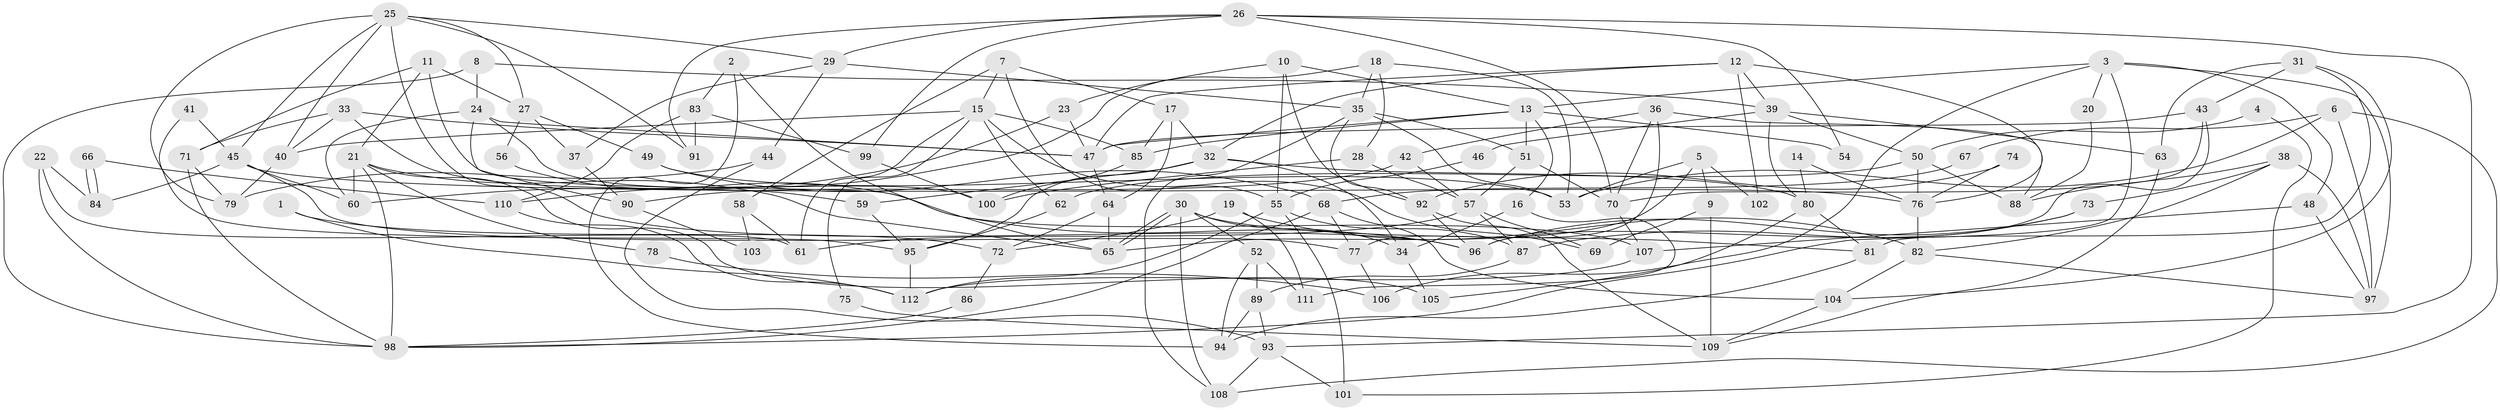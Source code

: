 // coarse degree distribution, {4: 0.23214285714285715, 2: 0.17857142857142858, 5: 0.16071428571428573, 3: 0.19642857142857142, 6: 0.07142857142857142, 7: 0.017857142857142856, 9: 0.017857142857142856, 8: 0.03571428571428571, 11: 0.05357142857142857, 13: 0.017857142857142856, 14: 0.017857142857142856}
// Generated by graph-tools (version 1.1) at 2025/02/03/05/25 17:02:41]
// undirected, 112 vertices, 224 edges
graph export_dot {
graph [start="1"]
  node [color=gray90,style=filled];
  1;
  2;
  3;
  4;
  5;
  6;
  7;
  8;
  9;
  10;
  11;
  12;
  13;
  14;
  15;
  16;
  17;
  18;
  19;
  20;
  21;
  22;
  23;
  24;
  25;
  26;
  27;
  28;
  29;
  30;
  31;
  32;
  33;
  34;
  35;
  36;
  37;
  38;
  39;
  40;
  41;
  42;
  43;
  44;
  45;
  46;
  47;
  48;
  49;
  50;
  51;
  52;
  53;
  54;
  55;
  56;
  57;
  58;
  59;
  60;
  61;
  62;
  63;
  64;
  65;
  66;
  67;
  68;
  69;
  70;
  71;
  72;
  73;
  74;
  75;
  76;
  77;
  78;
  79;
  80;
  81;
  82;
  83;
  84;
  85;
  86;
  87;
  88;
  89;
  90;
  91;
  92;
  93;
  94;
  95;
  96;
  97;
  98;
  99;
  100;
  101;
  102;
  103;
  104;
  105;
  106;
  107;
  108;
  109;
  110;
  111;
  112;
  1 -- 112;
  1 -- 72;
  2 -- 83;
  2 -- 65;
  2 -- 94;
  3 -- 48;
  3 -- 98;
  3 -- 13;
  3 -- 20;
  3 -- 97;
  3 -- 106;
  4 -- 50;
  4 -- 101;
  5 -- 65;
  5 -- 53;
  5 -- 9;
  5 -- 102;
  6 -- 97;
  6 -- 53;
  6 -- 67;
  6 -- 108;
  7 -- 15;
  7 -- 55;
  7 -- 17;
  7 -- 58;
  8 -- 39;
  8 -- 98;
  8 -- 24;
  9 -- 69;
  9 -- 109;
  10 -- 13;
  10 -- 92;
  10 -- 23;
  10 -- 55;
  11 -- 21;
  11 -- 71;
  11 -- 27;
  11 -- 107;
  12 -- 76;
  12 -- 39;
  12 -- 32;
  12 -- 47;
  12 -- 102;
  13 -- 47;
  13 -- 16;
  13 -- 51;
  13 -- 54;
  13 -- 85;
  14 -- 76;
  14 -- 80;
  15 -- 85;
  15 -- 62;
  15 -- 40;
  15 -- 61;
  15 -- 69;
  15 -- 75;
  16 -- 34;
  16 -- 111;
  17 -- 32;
  17 -- 64;
  17 -- 85;
  18 -- 53;
  18 -- 35;
  18 -- 28;
  18 -- 110;
  19 -- 82;
  19 -- 111;
  19 -- 72;
  20 -- 88;
  21 -- 65;
  21 -- 98;
  21 -- 60;
  21 -- 78;
  21 -- 105;
  22 -- 84;
  22 -- 61;
  22 -- 98;
  23 -- 60;
  23 -- 47;
  24 -- 47;
  24 -- 60;
  24 -- 90;
  24 -- 100;
  25 -- 40;
  25 -- 27;
  25 -- 29;
  25 -- 45;
  25 -- 79;
  25 -- 91;
  25 -- 96;
  26 -- 93;
  26 -- 99;
  26 -- 29;
  26 -- 54;
  26 -- 70;
  26 -- 91;
  27 -- 37;
  27 -- 49;
  27 -- 56;
  28 -- 100;
  28 -- 57;
  29 -- 35;
  29 -- 37;
  29 -- 44;
  30 -- 65;
  30 -- 65;
  30 -- 108;
  30 -- 34;
  30 -- 52;
  30 -- 81;
  31 -- 81;
  31 -- 43;
  31 -- 63;
  31 -- 104;
  32 -- 34;
  32 -- 59;
  32 -- 80;
  32 -- 95;
  33 -- 47;
  33 -- 40;
  33 -- 59;
  33 -- 71;
  34 -- 105;
  35 -- 51;
  35 -- 53;
  35 -- 92;
  35 -- 108;
  36 -- 70;
  36 -- 77;
  36 -- 42;
  36 -- 88;
  37 -- 90;
  38 -- 73;
  38 -- 97;
  38 -- 82;
  38 -- 88;
  39 -- 50;
  39 -- 63;
  39 -- 46;
  39 -- 80;
  40 -- 79;
  41 -- 95;
  41 -- 45;
  42 -- 57;
  42 -- 90;
  43 -- 47;
  43 -- 70;
  43 -- 96;
  44 -- 93;
  44 -- 79;
  45 -- 60;
  45 -- 76;
  45 -- 77;
  45 -- 84;
  46 -- 55;
  47 -- 64;
  48 -- 107;
  48 -- 97;
  49 -- 68;
  49 -- 53;
  50 -- 88;
  50 -- 76;
  50 -- 62;
  51 -- 57;
  51 -- 70;
  52 -- 94;
  52 -- 89;
  52 -- 111;
  55 -- 112;
  55 -- 87;
  55 -- 101;
  56 -- 96;
  57 -- 87;
  57 -- 61;
  57 -- 69;
  58 -- 61;
  58 -- 103;
  59 -- 95;
  62 -- 95;
  63 -- 109;
  64 -- 65;
  64 -- 72;
  66 -- 110;
  66 -- 84;
  66 -- 84;
  67 -- 68;
  68 -- 98;
  68 -- 104;
  68 -- 77;
  70 -- 107;
  71 -- 79;
  71 -- 98;
  72 -- 86;
  73 -- 87;
  73 -- 96;
  74 -- 76;
  74 -- 92;
  75 -- 109;
  76 -- 82;
  77 -- 106;
  78 -- 106;
  80 -- 81;
  80 -- 105;
  81 -- 94;
  82 -- 104;
  82 -- 97;
  83 -- 110;
  83 -- 91;
  83 -- 99;
  85 -- 100;
  86 -- 98;
  87 -- 89;
  89 -- 94;
  89 -- 93;
  90 -- 103;
  92 -- 96;
  92 -- 109;
  93 -- 108;
  93 -- 101;
  95 -- 112;
  99 -- 100;
  104 -- 109;
  107 -- 112;
  110 -- 112;
}
